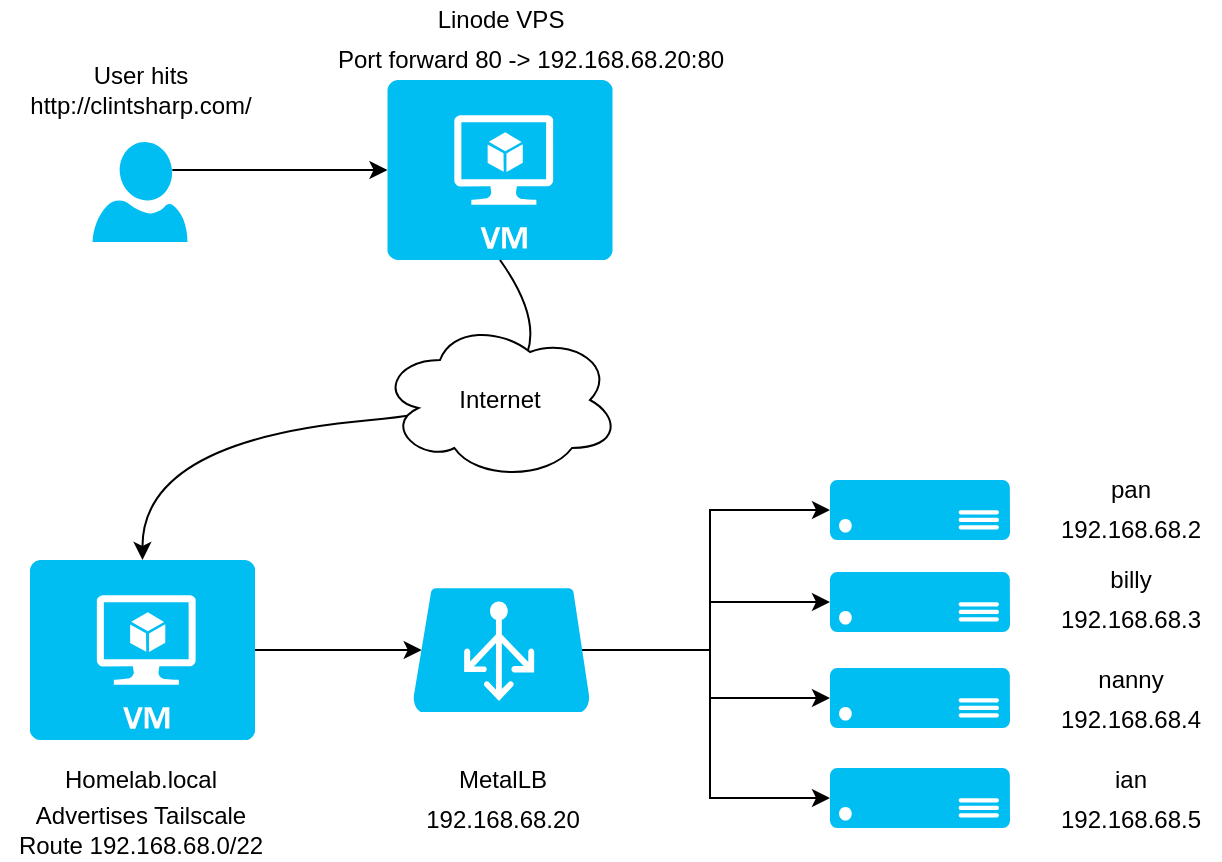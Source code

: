 <mxfile version="16.2.4" type="device"><diagram id="7ahb7ob-Zpf-hrlz6AXM" name="Page-1"><mxGraphModel dx="1138" dy="739" grid="1" gridSize="10" guides="1" tooltips="1" connect="1" arrows="1" fold="1" page="1" pageScale="1" pageWidth="850" pageHeight="1100" math="0" shadow="0"><root><mxCell id="0"/><mxCell id="1" parent="0"/><mxCell id="RmkQPl8pfMx45eRrNKzg-2" value="" style="verticalLabelPosition=bottom;html=1;verticalAlign=top;align=center;strokeColor=none;fillColor=#00BEF2;shape=mxgraph.azure.virtual_machine;" vertex="1" parent="1"><mxGeometry x="343.75" y="100" width="112.5" height="90" as="geometry"/></mxCell><mxCell id="RmkQPl8pfMx45eRrNKzg-54" style="edgeStyle=orthogonalEdgeStyle;rounded=0;orthogonalLoop=1;jettySize=auto;html=1;exitX=1;exitY=0.5;exitDx=0;exitDy=0;exitPerimeter=0;entryX=0.05;entryY=0.5;entryDx=0;entryDy=0;entryPerimeter=0;" edge="1" parent="1" source="RmkQPl8pfMx45eRrNKzg-3" target="RmkQPl8pfMx45eRrNKzg-8"><mxGeometry relative="1" as="geometry"/></mxCell><mxCell id="RmkQPl8pfMx45eRrNKzg-3" value="" style="verticalLabelPosition=bottom;html=1;verticalAlign=top;align=center;strokeColor=none;fillColor=#00BEF2;shape=mxgraph.azure.virtual_machine;" vertex="1" parent="1"><mxGeometry x="165" y="340" width="112.5" height="90" as="geometry"/></mxCell><mxCell id="RmkQPl8pfMx45eRrNKzg-4" value="Linode VPS" style="text;html=1;resizable=0;autosize=1;align=center;verticalAlign=middle;points=[];fillColor=none;strokeColor=none;rounded=0;" vertex="1" parent="1"><mxGeometry x="360" y="60" width="80" height="20" as="geometry"/></mxCell><mxCell id="RmkQPl8pfMx45eRrNKzg-5" value="Port forward 80 -&amp;gt; 192.168.68.20:80" style="text;html=1;resizable=0;autosize=1;align=center;verticalAlign=middle;points=[];fillColor=none;strokeColor=none;rounded=0;" vertex="1" parent="1"><mxGeometry x="310" y="80" width="210" height="20" as="geometry"/></mxCell><mxCell id="RmkQPl8pfMx45eRrNKzg-6" value="Homelab.local" style="text;html=1;resizable=0;autosize=1;align=center;verticalAlign=middle;points=[];fillColor=none;strokeColor=none;rounded=0;" vertex="1" parent="1"><mxGeometry x="175" y="440" width="90" height="20" as="geometry"/></mxCell><mxCell id="RmkQPl8pfMx45eRrNKzg-7" value="Advertises Tailscale &lt;br&gt;Route 192.168.68.0/22" style="text;html=1;resizable=0;autosize=1;align=center;verticalAlign=middle;points=[];fillColor=none;strokeColor=none;rounded=0;" vertex="1" parent="1"><mxGeometry x="150" y="460" width="140" height="30" as="geometry"/></mxCell><mxCell id="RmkQPl8pfMx45eRrNKzg-55" style="edgeStyle=orthogonalEdgeStyle;rounded=0;orthogonalLoop=1;jettySize=auto;html=1;exitX=0.955;exitY=0.5;exitDx=0;exitDy=0;exitPerimeter=0;entryX=0;entryY=0.5;entryDx=0;entryDy=0;entryPerimeter=0;" edge="1" parent="1" source="RmkQPl8pfMx45eRrNKzg-8" target="RmkQPl8pfMx45eRrNKzg-10"><mxGeometry relative="1" as="geometry"/></mxCell><mxCell id="RmkQPl8pfMx45eRrNKzg-56" style="edgeStyle=orthogonalEdgeStyle;rounded=0;orthogonalLoop=1;jettySize=auto;html=1;exitX=0.955;exitY=0.5;exitDx=0;exitDy=0;exitPerimeter=0;entryX=0;entryY=0.5;entryDx=0;entryDy=0;entryPerimeter=0;" edge="1" parent="1" source="RmkQPl8pfMx45eRrNKzg-8" target="RmkQPl8pfMx45eRrNKzg-13"><mxGeometry relative="1" as="geometry"/></mxCell><mxCell id="RmkQPl8pfMx45eRrNKzg-57" style="edgeStyle=orthogonalEdgeStyle;rounded=0;orthogonalLoop=1;jettySize=auto;html=1;exitX=0.955;exitY=0.5;exitDx=0;exitDy=0;exitPerimeter=0;entryX=0;entryY=0.5;entryDx=0;entryDy=0;entryPerimeter=0;" edge="1" parent="1" source="RmkQPl8pfMx45eRrNKzg-8" target="RmkQPl8pfMx45eRrNKzg-17"><mxGeometry relative="1" as="geometry"/></mxCell><mxCell id="RmkQPl8pfMx45eRrNKzg-58" style="edgeStyle=orthogonalEdgeStyle;rounded=0;orthogonalLoop=1;jettySize=auto;html=1;exitX=0.955;exitY=0.5;exitDx=0;exitDy=0;exitPerimeter=0;entryX=0;entryY=0.5;entryDx=0;entryDy=0;entryPerimeter=0;" edge="1" parent="1" source="RmkQPl8pfMx45eRrNKzg-8" target="RmkQPl8pfMx45eRrNKzg-20"><mxGeometry relative="1" as="geometry"/></mxCell><mxCell id="RmkQPl8pfMx45eRrNKzg-8" value="" style="verticalLabelPosition=bottom;html=1;verticalAlign=top;align=center;strokeColor=none;fillColor=#00BEF2;shape=mxgraph.azure.azure_load_balancer;" vertex="1" parent="1"><mxGeometry x="356.43" y="354" width="88.57" height="62" as="geometry"/></mxCell><mxCell id="RmkQPl8pfMx45eRrNKzg-11" value="" style="group" vertex="1" connectable="0" parent="1"><mxGeometry x="565" y="300" width="90" height="30" as="geometry"/></mxCell><mxCell id="RmkQPl8pfMx45eRrNKzg-10" value="" style="verticalLabelPosition=bottom;html=1;verticalAlign=top;align=center;strokeColor=none;fillColor=#00BEF2;shape=mxgraph.azure.server;" vertex="1" parent="RmkQPl8pfMx45eRrNKzg-11"><mxGeometry width="90" height="30" as="geometry"/></mxCell><mxCell id="RmkQPl8pfMx45eRrNKzg-9" value="" style="shape=image;html=1;verticalAlign=top;verticalLabelPosition=bottom;labelBackgroundColor=#ffffff;imageAspect=0;aspect=fixed;image=https://cdn0.iconfinder.com/data/icons/font-awesome-brands-vol-2/512/raspberry-pi-128.png" vertex="1" parent="RmkQPl8pfMx45eRrNKzg-11"><mxGeometry x="12" y="5" width="20" height="20" as="geometry"/></mxCell><mxCell id="RmkQPl8pfMx45eRrNKzg-12" value="" style="group" vertex="1" connectable="0" parent="1"><mxGeometry x="565" y="346" width="90" height="30" as="geometry"/></mxCell><mxCell id="RmkQPl8pfMx45eRrNKzg-13" value="" style="verticalLabelPosition=bottom;html=1;verticalAlign=top;align=center;strokeColor=none;fillColor=#00BEF2;shape=mxgraph.azure.server;" vertex="1" parent="RmkQPl8pfMx45eRrNKzg-12"><mxGeometry width="90" height="30" as="geometry"/></mxCell><mxCell id="RmkQPl8pfMx45eRrNKzg-14" value="" style="shape=image;html=1;verticalAlign=top;verticalLabelPosition=bottom;labelBackgroundColor=#ffffff;imageAspect=0;aspect=fixed;image=https://cdn0.iconfinder.com/data/icons/font-awesome-brands-vol-2/512/raspberry-pi-128.png" vertex="1" parent="RmkQPl8pfMx45eRrNKzg-12"><mxGeometry x="12" y="5" width="20" height="20" as="geometry"/></mxCell><mxCell id="RmkQPl8pfMx45eRrNKzg-16" value="" style="group" vertex="1" connectable="0" parent="1"><mxGeometry x="565" y="394" width="90" height="30" as="geometry"/></mxCell><mxCell id="RmkQPl8pfMx45eRrNKzg-17" value="" style="verticalLabelPosition=bottom;html=1;verticalAlign=top;align=center;strokeColor=none;fillColor=#00BEF2;shape=mxgraph.azure.server;" vertex="1" parent="RmkQPl8pfMx45eRrNKzg-16"><mxGeometry width="90" height="30" as="geometry"/></mxCell><mxCell id="RmkQPl8pfMx45eRrNKzg-18" value="" style="shape=image;html=1;verticalAlign=top;verticalLabelPosition=bottom;labelBackgroundColor=#ffffff;imageAspect=0;aspect=fixed;image=https://cdn0.iconfinder.com/data/icons/font-awesome-brands-vol-2/512/raspberry-pi-128.png" vertex="1" parent="RmkQPl8pfMx45eRrNKzg-16"><mxGeometry x="12" y="5" width="20" height="20" as="geometry"/></mxCell><mxCell id="RmkQPl8pfMx45eRrNKzg-19" value="" style="group" vertex="1" connectable="0" parent="1"><mxGeometry x="565" y="444" width="90" height="30" as="geometry"/></mxCell><mxCell id="RmkQPl8pfMx45eRrNKzg-20" value="" style="verticalLabelPosition=bottom;html=1;verticalAlign=top;align=center;strokeColor=none;fillColor=#00BEF2;shape=mxgraph.azure.server;" vertex="1" parent="RmkQPl8pfMx45eRrNKzg-19"><mxGeometry width="90" height="30" as="geometry"/></mxCell><mxCell id="RmkQPl8pfMx45eRrNKzg-21" value="" style="shape=image;html=1;verticalAlign=top;verticalLabelPosition=bottom;labelBackgroundColor=#ffffff;imageAspect=0;aspect=fixed;image=https://cdn0.iconfinder.com/data/icons/font-awesome-brands-vol-2/512/raspberry-pi-128.png" vertex="1" parent="RmkQPl8pfMx45eRrNKzg-19"><mxGeometry x="12" y="5" width="20" height="20" as="geometry"/></mxCell><mxCell id="RmkQPl8pfMx45eRrNKzg-22" value="" style="verticalLabelPosition=bottom;html=1;verticalAlign=top;align=center;strokeColor=none;fillColor=#00BEF2;shape=mxgraph.azure.user;" vertex="1" parent="1"><mxGeometry x="196.25" y="131" width="47.5" height="50" as="geometry"/></mxCell><mxCell id="RmkQPl8pfMx45eRrNKzg-23" value="User hits &lt;br&gt;http://clintsharp.com/" style="text;html=1;resizable=0;autosize=1;align=center;verticalAlign=middle;points=[];fillColor=none;strokeColor=none;rounded=0;" vertex="1" parent="1"><mxGeometry x="155" y="90" width="130" height="30" as="geometry"/></mxCell><mxCell id="RmkQPl8pfMx45eRrNKzg-24" value="" style="endArrow=classic;html=1;rounded=0;exitX=0.84;exitY=0.28;exitDx=0;exitDy=0;exitPerimeter=0;entryX=0;entryY=0.5;entryDx=0;entryDy=0;entryPerimeter=0;" edge="1" parent="1" source="RmkQPl8pfMx45eRrNKzg-22" target="RmkQPl8pfMx45eRrNKzg-2"><mxGeometry width="50" height="50" relative="1" as="geometry"><mxPoint x="270" y="180" as="sourcePoint"/><mxPoint x="320" y="130" as="targetPoint"/></mxGeometry></mxCell><mxCell id="RmkQPl8pfMx45eRrNKzg-26" value="" style="curved=1;endArrow=classic;html=1;rounded=0;exitX=0.5;exitY=1;exitDx=0;exitDy=0;exitPerimeter=0;entryX=0.5;entryY=0;entryDx=0;entryDy=0;entryPerimeter=0;" edge="1" parent="1" source="RmkQPl8pfMx45eRrNKzg-2" target="RmkQPl8pfMx45eRrNKzg-3"><mxGeometry width="50" height="50" relative="1" as="geometry"><mxPoint x="490" y="270" as="sourcePoint"/><mxPoint x="540" y="220" as="targetPoint"/><Array as="points"><mxPoint x="450" y="260"/><mxPoint x="221" y="280"/></Array></mxGeometry></mxCell><mxCell id="RmkQPl8pfMx45eRrNKzg-1" value="Internet" style="ellipse;shape=cloud;whiteSpace=wrap;html=1;" vertex="1" parent="1"><mxGeometry x="340" y="220" width="120" height="80" as="geometry"/></mxCell><mxCell id="RmkQPl8pfMx45eRrNKzg-27" value="MetalLB" style="text;html=1;resizable=0;autosize=1;align=center;verticalAlign=middle;points=[];fillColor=none;strokeColor=none;rounded=0;" vertex="1" parent="1"><mxGeometry x="370.72" y="440" width="60" height="20" as="geometry"/></mxCell><mxCell id="RmkQPl8pfMx45eRrNKzg-28" value="192.168.68.20" style="text;html=1;resizable=0;autosize=1;align=center;verticalAlign=middle;points=[];fillColor=none;strokeColor=none;rounded=0;" vertex="1" parent="1"><mxGeometry x="355.72" y="460" width="90" height="20" as="geometry"/></mxCell><mxCell id="RmkQPl8pfMx45eRrNKzg-31" value="pan" style="text;html=1;resizable=0;autosize=1;align=center;verticalAlign=middle;points=[];fillColor=none;strokeColor=none;rounded=0;" vertex="1" parent="1"><mxGeometry x="695" y="295" width="40" height="20" as="geometry"/></mxCell><mxCell id="RmkQPl8pfMx45eRrNKzg-32" value="192.168.68.2" style="text;html=1;resizable=0;autosize=1;align=center;verticalAlign=middle;points=[];fillColor=none;strokeColor=none;rounded=0;" vertex="1" parent="1"><mxGeometry x="670" y="315" width="90" height="20" as="geometry"/></mxCell><mxCell id="RmkQPl8pfMx45eRrNKzg-33" value="billy" style="text;html=1;resizable=0;autosize=1;align=center;verticalAlign=middle;points=[];fillColor=none;strokeColor=none;rounded=0;" vertex="1" parent="1"><mxGeometry x="695" y="340" width="40" height="20" as="geometry"/></mxCell><mxCell id="RmkQPl8pfMx45eRrNKzg-34" value="192.168.68.3" style="text;html=1;resizable=0;autosize=1;align=center;verticalAlign=middle;points=[];fillColor=none;strokeColor=none;rounded=0;" vertex="1" parent="1"><mxGeometry x="670" y="360" width="90" height="20" as="geometry"/></mxCell><mxCell id="RmkQPl8pfMx45eRrNKzg-35" value="nanny" style="text;html=1;resizable=0;autosize=1;align=center;verticalAlign=middle;points=[];fillColor=none;strokeColor=none;rounded=0;" vertex="1" parent="1"><mxGeometry x="690" y="390" width="50" height="20" as="geometry"/></mxCell><mxCell id="RmkQPl8pfMx45eRrNKzg-36" value="192.168.68.4" style="text;html=1;resizable=0;autosize=1;align=center;verticalAlign=middle;points=[];fillColor=none;strokeColor=none;rounded=0;" vertex="1" parent="1"><mxGeometry x="670" y="410" width="90" height="20" as="geometry"/></mxCell><mxCell id="RmkQPl8pfMx45eRrNKzg-37" value="ian" style="text;html=1;resizable=0;autosize=1;align=center;verticalAlign=middle;points=[];fillColor=none;strokeColor=none;rounded=0;" vertex="1" parent="1"><mxGeometry x="700" y="440" width="30" height="20" as="geometry"/></mxCell><mxCell id="RmkQPl8pfMx45eRrNKzg-38" value="192.168.68.5" style="text;html=1;resizable=0;autosize=1;align=center;verticalAlign=middle;points=[];fillColor=none;strokeColor=none;rounded=0;" vertex="1" parent="1"><mxGeometry x="670" y="460" width="90" height="20" as="geometry"/></mxCell></root></mxGraphModel></diagram></mxfile>